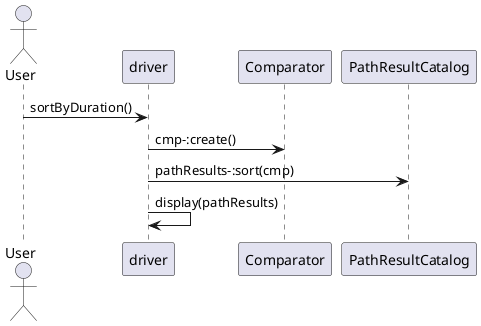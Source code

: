 @startuml sortByDurationSequence

Actor User
participant driver
participant Comparator
participant PathResultCatalog

User -> driver: sortByDuration()
driver -> Comparator : cmp-:create()
driver -> PathResultCatalog : pathResults-:sort(cmp)
driver -> driver : display(pathResults)

@enduml
